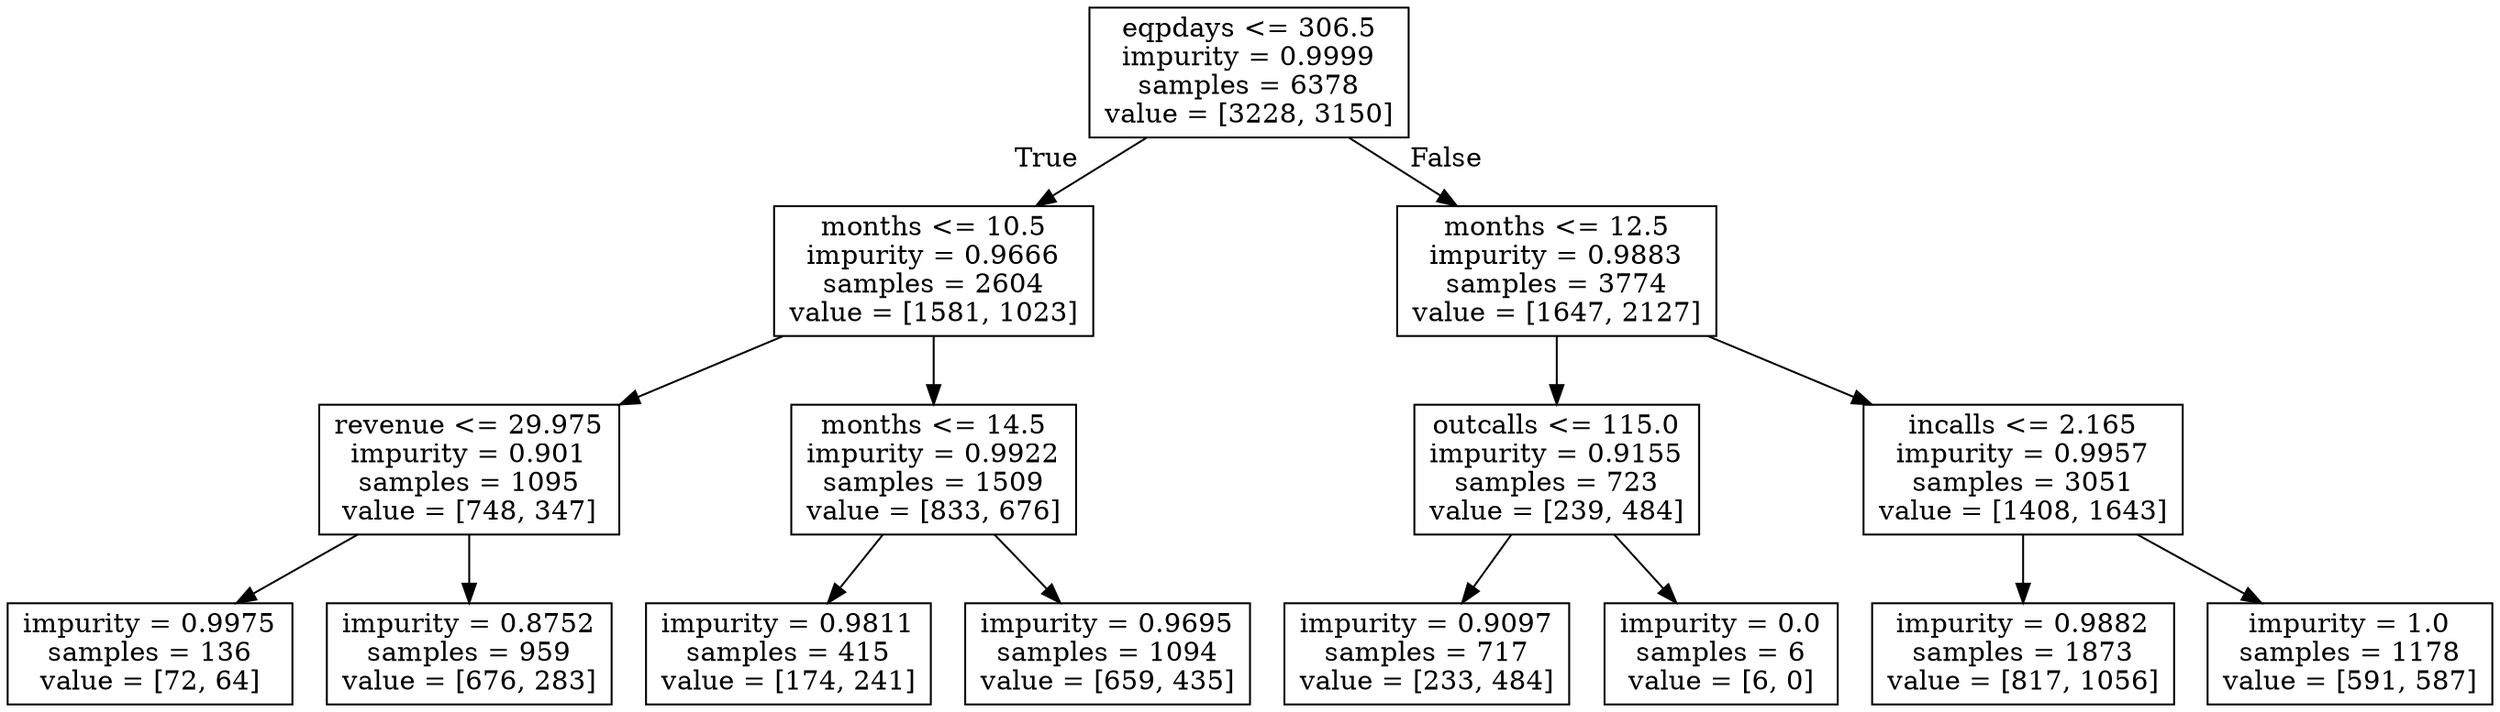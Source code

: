 digraph Tree {
node [shape=box] ;
0 [label="eqpdays <= 306.5\nimpurity = 0.9999\nsamples = 6378\nvalue = [3228, 3150]"] ;
1 [label="months <= 10.5\nimpurity = 0.9666\nsamples = 2604\nvalue = [1581, 1023]"] ;
0 -> 1 [labeldistance=2.5, labelangle=45, headlabel="True"] ;
2 [label="revenue <= 29.975\nimpurity = 0.901\nsamples = 1095\nvalue = [748, 347]"] ;
1 -> 2 ;
3 [label="impurity = 0.9975\nsamples = 136\nvalue = [72, 64]"] ;
2 -> 3 ;
4 [label="impurity = 0.8752\nsamples = 959\nvalue = [676, 283]"] ;
2 -> 4 ;
5 [label="months <= 14.5\nimpurity = 0.9922\nsamples = 1509\nvalue = [833, 676]"] ;
1 -> 5 ;
6 [label="impurity = 0.9811\nsamples = 415\nvalue = [174, 241]"] ;
5 -> 6 ;
7 [label="impurity = 0.9695\nsamples = 1094\nvalue = [659, 435]"] ;
5 -> 7 ;
8 [label="months <= 12.5\nimpurity = 0.9883\nsamples = 3774\nvalue = [1647, 2127]"] ;
0 -> 8 [labeldistance=2.5, labelangle=-45, headlabel="False"] ;
9 [label="outcalls <= 115.0\nimpurity = 0.9155\nsamples = 723\nvalue = [239, 484]"] ;
8 -> 9 ;
10 [label="impurity = 0.9097\nsamples = 717\nvalue = [233, 484]"] ;
9 -> 10 ;
11 [label="impurity = 0.0\nsamples = 6\nvalue = [6, 0]"] ;
9 -> 11 ;
12 [label="incalls <= 2.165\nimpurity = 0.9957\nsamples = 3051\nvalue = [1408, 1643]"] ;
8 -> 12 ;
13 [label="impurity = 0.9882\nsamples = 1873\nvalue = [817, 1056]"] ;
12 -> 13 ;
14 [label="impurity = 1.0\nsamples = 1178\nvalue = [591, 587]"] ;
12 -> 14 ;
}